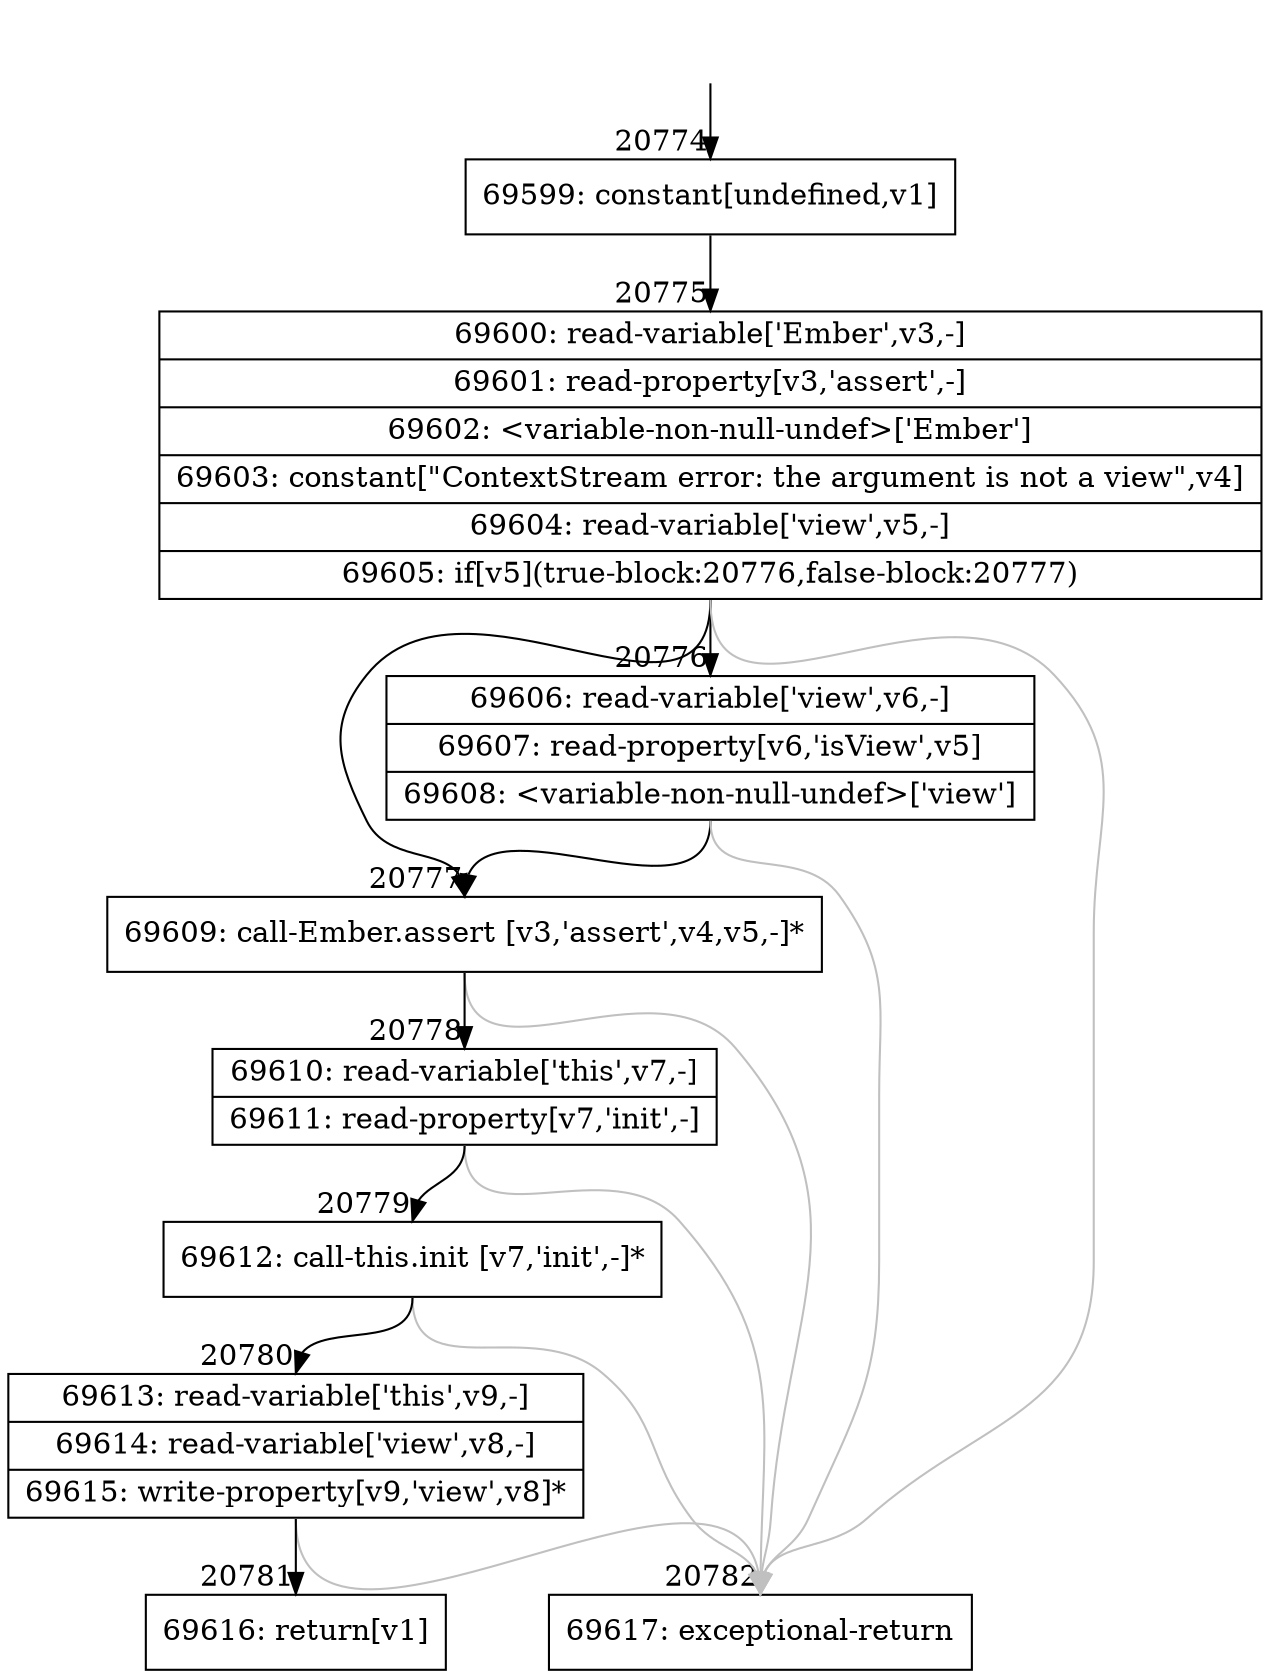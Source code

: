 digraph {
rankdir="TD"
BB_entry1818[shape=none,label=""];
BB_entry1818 -> BB20774 [tailport=s, headport=n, headlabel="    20774"]
BB20774 [shape=record label="{69599: constant[undefined,v1]}" ] 
BB20774 -> BB20775 [tailport=s, headport=n, headlabel="      20775"]
BB20775 [shape=record label="{69600: read-variable['Ember',v3,-]|69601: read-property[v3,'assert',-]|69602: \<variable-non-null-undef\>['Ember']|69603: constant[\"ContextStream error: the argument is not a view\",v4]|69604: read-variable['view',v5,-]|69605: if[v5](true-block:20776,false-block:20777)}" ] 
BB20775 -> BB20777 [tailport=s, headport=n, headlabel="      20777"]
BB20775 -> BB20776 [tailport=s, headport=n, headlabel="      20776"]
BB20775 -> BB20782 [tailport=s, headport=n, color=gray, headlabel="      20782"]
BB20776 [shape=record label="{69606: read-variable['view',v6,-]|69607: read-property[v6,'isView',v5]|69608: \<variable-non-null-undef\>['view']}" ] 
BB20776 -> BB20777 [tailport=s, headport=n]
BB20776 -> BB20782 [tailport=s, headport=n, color=gray]
BB20777 [shape=record label="{69609: call-Ember.assert [v3,'assert',v4,v5,-]*}" ] 
BB20777 -> BB20778 [tailport=s, headport=n, headlabel="      20778"]
BB20777 -> BB20782 [tailport=s, headport=n, color=gray]
BB20778 [shape=record label="{69610: read-variable['this',v7,-]|69611: read-property[v7,'init',-]}" ] 
BB20778 -> BB20779 [tailport=s, headport=n, headlabel="      20779"]
BB20778 -> BB20782 [tailport=s, headport=n, color=gray]
BB20779 [shape=record label="{69612: call-this.init [v7,'init',-]*}" ] 
BB20779 -> BB20780 [tailport=s, headport=n, headlabel="      20780"]
BB20779 -> BB20782 [tailport=s, headport=n, color=gray]
BB20780 [shape=record label="{69613: read-variable['this',v9,-]|69614: read-variable['view',v8,-]|69615: write-property[v9,'view',v8]*}" ] 
BB20780 -> BB20781 [tailport=s, headport=n, headlabel="      20781"]
BB20780 -> BB20782 [tailport=s, headport=n, color=gray]
BB20781 [shape=record label="{69616: return[v1]}" ] 
BB20782 [shape=record label="{69617: exceptional-return}" ] 
//#$~ 39156
}
